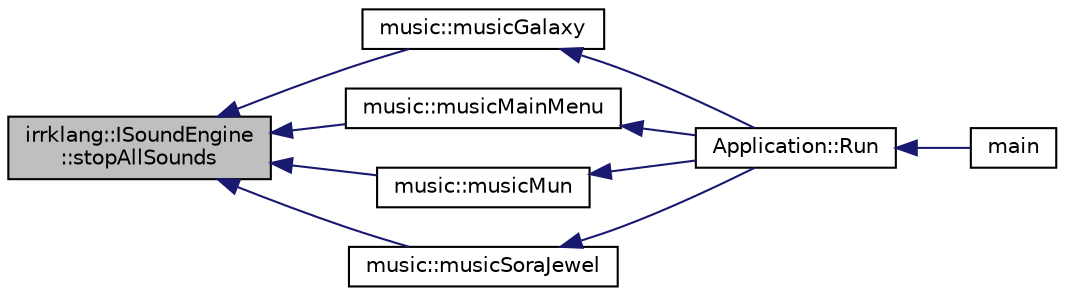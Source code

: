 digraph "irrklang::ISoundEngine::stopAllSounds"
{
  bgcolor="transparent";
  edge [fontname="Helvetica",fontsize="10",labelfontname="Helvetica",labelfontsize="10"];
  node [fontname="Helvetica",fontsize="10",shape=record];
  rankdir="LR";
  Node1 [label="irrklang::ISoundEngine\l::stopAllSounds",height=0.2,width=0.4,color="black", fillcolor="grey75", style="filled", fontcolor="black"];
  Node1 -> Node2 [dir="back",color="midnightblue",fontsize="10",style="solid",fontname="Helvetica"];
  Node2 [label="music::musicGalaxy",height=0.2,width=0.4,color="black",URL="$classmusic.html#a980e490547c2f6a7a7875e58548fce5b",tooltip="music function to play music for Galaxy scene "];
  Node2 -> Node3 [dir="back",color="midnightblue",fontsize="10",style="solid",fontname="Helvetica"];
  Node3 [label="Application::Run",height=0.2,width=0.4,color="black",URL="$classApplication.html#aaf09cd6cb412086dc039e28cdb059f0d"];
  Node3 -> Node4 [dir="back",color="midnightblue",fontsize="10",style="solid",fontname="Helvetica"];
  Node4 [label="main",height=0.2,width=0.4,color="black",URL="$main_8cpp.html#a840291bc02cba5474a4cb46a9b9566fe"];
  Node1 -> Node5 [dir="back",color="midnightblue",fontsize="10",style="solid",fontname="Helvetica"];
  Node5 [label="music::musicMainMenu",height=0.2,width=0.4,color="black",URL="$classmusic.html#a2a0b59c8aef55331ccc449f3eb31f1a9",tooltip="music function to play music for main menu "];
  Node5 -> Node3 [dir="back",color="midnightblue",fontsize="10",style="solid",fontname="Helvetica"];
  Node1 -> Node6 [dir="back",color="midnightblue",fontsize="10",style="solid",fontname="Helvetica"];
  Node6 [label="music::musicMun",height=0.2,width=0.4,color="black",URL="$classmusic.html#a3d999425453d51069667bb0be1471e83",tooltip="music function to play music for Mun scene "];
  Node6 -> Node3 [dir="back",color="midnightblue",fontsize="10",style="solid",fontname="Helvetica"];
  Node1 -> Node7 [dir="back",color="midnightblue",fontsize="10",style="solid",fontname="Helvetica"];
  Node7 [label="music::musicSoraJewel",height=0.2,width=0.4,color="black",URL="$classmusic.html#a42a802fd796b8556d64225aa9abd55d3",tooltip="music function to play music for Sora Jewel scene "];
  Node7 -> Node3 [dir="back",color="midnightblue",fontsize="10",style="solid",fontname="Helvetica"];
}
